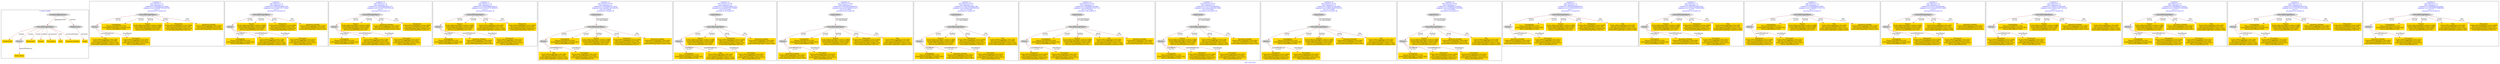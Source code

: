 digraph n0 {
fontcolor="blue"
remincross="true"
label="s22-s-moca.xml"
subgraph cluster_0 {
label="1-correct model"
n2[style="filled",color="white",fillcolor="lightgray",label="CulturalHeritageObject1"];
n3[shape="plaintext",style="filled",fillcolor="gold",label="creationDate"];
n4[style="filled",color="white",fillcolor="lightgray",label="Person1"];
n5[shape="plaintext",style="filled",fillcolor="gold",label="Dimensions"];
n6[shape="plaintext",style="filled",fillcolor="gold",label="Process"];
n7[shape="plaintext",style="filled",fillcolor="gold",label="Provenance"];
n8[shape="plaintext",style="filled",fillcolor="gold",label="title"];
n9[shape="plaintext",style="filled",fillcolor="gold",label="Assension_Number"];
n10[shape="plaintext",style="filled",fillcolor="gold",label="Artist_Name"];
n11[style="filled",color="white",fillcolor="lightgray",label="EuropeanaAggregation1"];
n12[style="filled",color="white",fillcolor="lightgray",label="WebResource1"];
n13[shape="plaintext",style="filled",fillcolor="gold",label="image"];
}
subgraph cluster_1 {
label="candidate 0\nlink coherence:1.0\nnode coherence:1.0\nconfidence:0.5382086433115049\nmapping score:0.6238473255482794\ncost:7.0\n-precision:0.57-recall:0.36"
n15[style="filled",color="white",fillcolor="lightgray",label="CulturalHeritageObject1"];
n16[style="filled",color="white",fillcolor="lightgray",label="Person1"];
n17[shape="plaintext",style="filled",fillcolor="gold",label="creationDate\n[Person,dateOfDeath,0.532]\n[CulturalHeritageObject,created,0.263]\n[Person,dateOfBirth,0.204]"];
n18[shape="plaintext",style="filled",fillcolor="gold",label="Process\n[CulturalHeritageObject,medium,0.989]\n[CulturalHeritageObject,extent,0.006]\n[CulturalHeritageObject,title,0.003]\n[Person,nameOfThePerson,0.001]"];
n19[shape="plaintext",style="filled",fillcolor="gold",label="Dimensions\n[CulturalHeritageObject,extent,0.804]\n[Person,nameOfThePerson,0.196]\n[CulturalHeritageObject,medium,0.0]\n[CulturalHeritageObject,title,0.0]"];
n20[shape="plaintext",style="filled",fillcolor="gold",label="title\n[CulturalHeritageObject,title,0.68]\n[Person,nameOfThePerson,0.192]\n[CulturalHeritageObject,extent,0.125]\n[CulturalHeritageObject,medium,0.003]"];
n21[shape="plaintext",style="filled",fillcolor="gold",label="Assension_Number\n[CulturalHeritageObject,title,0.981]\n[Person,nameOfThePerson,0.019]\n[CulturalHeritageObject,extent,0.001]"];
n22[shape="plaintext",style="filled",fillcolor="gold",label="Provenance\n[CulturalHeritageObject,title,0.941]\n[Person,nameOfThePerson,0.042]\n[CulturalHeritageObject,extent,0.017]\n[Person,dateOfDeath,0.0]"];
}
subgraph cluster_2 {
label="candidate 1\nlink coherence:1.0\nnode coherence:1.0\nconfidence:0.5283932186561479\nmapping score:0.620575517329827\ncost:7.0\n-precision:0.43-recall:0.27"
n24[style="filled",color="white",fillcolor="lightgray",label="CulturalHeritageObject1"];
n25[style="filled",color="white",fillcolor="lightgray",label="Person1"];
n26[shape="plaintext",style="filled",fillcolor="gold",label="creationDate\n[Person,dateOfDeath,0.532]\n[CulturalHeritageObject,created,0.263]\n[Person,dateOfBirth,0.204]"];
n27[shape="plaintext",style="filled",fillcolor="gold",label="Process\n[CulturalHeritageObject,medium,0.989]\n[CulturalHeritageObject,extent,0.006]\n[CulturalHeritageObject,title,0.003]\n[Person,nameOfThePerson,0.001]"];
n28[shape="plaintext",style="filled",fillcolor="gold",label="Dimensions\n[CulturalHeritageObject,extent,0.804]\n[Person,nameOfThePerson,0.196]\n[CulturalHeritageObject,medium,0.0]\n[CulturalHeritageObject,title,0.0]"];
n29[shape="plaintext",style="filled",fillcolor="gold",label="title\n[CulturalHeritageObject,title,0.68]\n[Person,nameOfThePerson,0.192]\n[CulturalHeritageObject,extent,0.125]\n[CulturalHeritageObject,medium,0.003]"];
n30[shape="plaintext",style="filled",fillcolor="gold",label="Assension_Number\n[CulturalHeritageObject,title,0.981]\n[Person,nameOfThePerson,0.019]\n[CulturalHeritageObject,extent,0.001]"];
n31[shape="plaintext",style="filled",fillcolor="gold",label="Provenance\n[CulturalHeritageObject,title,0.941]\n[Person,nameOfThePerson,0.042]\n[CulturalHeritageObject,extent,0.017]\n[Person,dateOfDeath,0.0]"];
}
subgraph cluster_3 {
label="candidate 10\nlink coherence:1.0\nnode coherence:1.0\nconfidence:0.23109284505021377\nmapping score:0.5214753927945156\ncost:7.0\n-precision:0.29-recall:0.18"
n33[style="filled",color="white",fillcolor="lightgray",label="CulturalHeritageObject1"];
n34[style="filled",color="white",fillcolor="lightgray",label="Person1"];
n35[shape="plaintext",style="filled",fillcolor="gold",label="creationDate\n[Person,dateOfDeath,0.532]\n[CulturalHeritageObject,created,0.263]\n[Person,dateOfBirth,0.204]"];
n36[shape="plaintext",style="filled",fillcolor="gold",label="Process\n[CulturalHeritageObject,medium,0.989]\n[CulturalHeritageObject,extent,0.006]\n[CulturalHeritageObject,title,0.003]\n[Person,nameOfThePerson,0.001]"];
n37[shape="plaintext",style="filled",fillcolor="gold",label="Assension_Number\n[CulturalHeritageObject,title,0.981]\n[Person,nameOfThePerson,0.019]\n[CulturalHeritageObject,extent,0.001]"];
n38[shape="plaintext",style="filled",fillcolor="gold",label="title\n[CulturalHeritageObject,title,0.68]\n[Person,nameOfThePerson,0.192]\n[CulturalHeritageObject,extent,0.125]\n[CulturalHeritageObject,medium,0.003]"];
n39[shape="plaintext",style="filled",fillcolor="gold",label="Dimensions\n[CulturalHeritageObject,extent,0.804]\n[Person,nameOfThePerson,0.196]\n[CulturalHeritageObject,medium,0.0]\n[CulturalHeritageObject,title,0.0]"];
n40[shape="plaintext",style="filled",fillcolor="gold",label="Provenance\n[CulturalHeritageObject,title,0.941]\n[Person,nameOfThePerson,0.042]\n[CulturalHeritageObject,extent,0.017]\n[Person,dateOfDeath,0.0]"];
}
subgraph cluster_4 {
label="candidate 11\nlink coherence:1.0\nnode coherence:1.0\nconfidence:0.22284396967646125\nmapping score:0.5187257676699315\ncost:7.0\n-precision:0.29-recall:0.18"
n42[style="filled",color="white",fillcolor="lightgray",label="CulturalHeritageObject1"];
n43[style="filled",color="white",fillcolor="lightgray",label="Person1"];
n44[shape="plaintext",style="filled",fillcolor="gold",label="creationDate\n[Person,dateOfDeath,0.532]\n[CulturalHeritageObject,created,0.263]\n[Person,dateOfBirth,0.204]"];
n45[shape="plaintext",style="filled",fillcolor="gold",label="Process\n[CulturalHeritageObject,medium,0.989]\n[CulturalHeritageObject,extent,0.006]\n[CulturalHeritageObject,title,0.003]\n[Person,nameOfThePerson,0.001]"];
n46[shape="plaintext",style="filled",fillcolor="gold",label="title\n[CulturalHeritageObject,title,0.68]\n[Person,nameOfThePerson,0.192]\n[CulturalHeritageObject,extent,0.125]\n[CulturalHeritageObject,medium,0.003]"];
n47[shape="plaintext",style="filled",fillcolor="gold",label="Assension_Number\n[CulturalHeritageObject,title,0.981]\n[Person,nameOfThePerson,0.019]\n[CulturalHeritageObject,extent,0.001]"];
n48[shape="plaintext",style="filled",fillcolor="gold",label="Dimensions\n[CulturalHeritageObject,extent,0.804]\n[Person,nameOfThePerson,0.196]\n[CulturalHeritageObject,medium,0.0]\n[CulturalHeritageObject,title,0.0]"];
n49[shape="plaintext",style="filled",fillcolor="gold",label="Provenance\n[CulturalHeritageObject,title,0.941]\n[Person,nameOfThePerson,0.042]\n[CulturalHeritageObject,extent,0.017]\n[Person,dateOfDeath,0.0]"];
}
subgraph cluster_5 {
label="candidate 12\nlink coherence:0.875\nnode coherence:1.0\nconfidence:0.5382086433115049\nmapping score:0.6238473255482794\ncost:107.010002\n-precision:0.5-recall:0.36"
n51[style="filled",color="white",fillcolor="lightgray",label="CulturalHeritageObject1"];
n52[style="filled",color="white",fillcolor="lightgray",label="Person1"];
n53[style="filled",color="white",fillcolor="lightgray",label="Organization1"];
n54[shape="plaintext",style="filled",fillcolor="gold",label="creationDate\n[Person,dateOfDeath,0.532]\n[CulturalHeritageObject,created,0.263]\n[Person,dateOfBirth,0.204]"];
n55[shape="plaintext",style="filled",fillcolor="gold",label="Process\n[CulturalHeritageObject,medium,0.989]\n[CulturalHeritageObject,extent,0.006]\n[CulturalHeritageObject,title,0.003]\n[Person,nameOfThePerson,0.001]"];
n56[shape="plaintext",style="filled",fillcolor="gold",label="Dimensions\n[CulturalHeritageObject,extent,0.804]\n[Person,nameOfThePerson,0.196]\n[CulturalHeritageObject,medium,0.0]\n[CulturalHeritageObject,title,0.0]"];
n57[shape="plaintext",style="filled",fillcolor="gold",label="title\n[CulturalHeritageObject,title,0.68]\n[Person,nameOfThePerson,0.192]\n[CulturalHeritageObject,extent,0.125]\n[CulturalHeritageObject,medium,0.003]"];
n58[shape="plaintext",style="filled",fillcolor="gold",label="Assension_Number\n[CulturalHeritageObject,title,0.981]\n[Person,nameOfThePerson,0.019]\n[CulturalHeritageObject,extent,0.001]"];
n59[shape="plaintext",style="filled",fillcolor="gold",label="Provenance\n[CulturalHeritageObject,title,0.941]\n[Person,nameOfThePerson,0.042]\n[CulturalHeritageObject,extent,0.017]\n[Person,dateOfDeath,0.0]"];
}
subgraph cluster_6 {
label="candidate 13\nlink coherence:0.875\nnode coherence:1.0\nconfidence:0.5283932186561479\nmapping score:0.620575517329827\ncost:107.010002\n-precision:0.38-recall:0.27"
n61[style="filled",color="white",fillcolor="lightgray",label="CulturalHeritageObject1"];
n62[style="filled",color="white",fillcolor="lightgray",label="Person1"];
n63[style="filled",color="white",fillcolor="lightgray",label="Organization1"];
n64[shape="plaintext",style="filled",fillcolor="gold",label="creationDate\n[Person,dateOfDeath,0.532]\n[CulturalHeritageObject,created,0.263]\n[Person,dateOfBirth,0.204]"];
n65[shape="plaintext",style="filled",fillcolor="gold",label="Process\n[CulturalHeritageObject,medium,0.989]\n[CulturalHeritageObject,extent,0.006]\n[CulturalHeritageObject,title,0.003]\n[Person,nameOfThePerson,0.001]"];
n66[shape="plaintext",style="filled",fillcolor="gold",label="Dimensions\n[CulturalHeritageObject,extent,0.804]\n[Person,nameOfThePerson,0.196]\n[CulturalHeritageObject,medium,0.0]\n[CulturalHeritageObject,title,0.0]"];
n67[shape="plaintext",style="filled",fillcolor="gold",label="title\n[CulturalHeritageObject,title,0.68]\n[Person,nameOfThePerson,0.192]\n[CulturalHeritageObject,extent,0.125]\n[CulturalHeritageObject,medium,0.003]"];
n68[shape="plaintext",style="filled",fillcolor="gold",label="Assension_Number\n[CulturalHeritageObject,title,0.981]\n[Person,nameOfThePerson,0.019]\n[CulturalHeritageObject,extent,0.001]"];
n69[shape="plaintext",style="filled",fillcolor="gold",label="Provenance\n[CulturalHeritageObject,title,0.941]\n[Person,nameOfThePerson,0.042]\n[CulturalHeritageObject,extent,0.017]\n[Person,dateOfDeath,0.0]"];
}
subgraph cluster_7 {
label="candidate 14\nlink coherence:0.875\nnode coherence:1.0\nconfidence:0.45919443560408574\nmapping score:0.597509256312473\ncost:107.010002\n-precision:0.62-recall:0.45"
n71[style="filled",color="white",fillcolor="lightgray",label="CulturalHeritageObject1"];
n72[style="filled",color="white",fillcolor="lightgray",label="Person1"];
n73[style="filled",color="white",fillcolor="lightgray",label="Organization1"];
n74[shape="plaintext",style="filled",fillcolor="gold",label="creationDate\n[Person,dateOfDeath,0.532]\n[CulturalHeritageObject,created,0.263]\n[Person,dateOfBirth,0.204]"];
n75[shape="plaintext",style="filled",fillcolor="gold",label="Process\n[CulturalHeritageObject,medium,0.989]\n[CulturalHeritageObject,extent,0.006]\n[CulturalHeritageObject,title,0.003]\n[Person,nameOfThePerson,0.001]"];
n76[shape="plaintext",style="filled",fillcolor="gold",label="Dimensions\n[CulturalHeritageObject,extent,0.804]\n[Person,nameOfThePerson,0.196]\n[CulturalHeritageObject,medium,0.0]\n[CulturalHeritageObject,title,0.0]"];
n77[shape="plaintext",style="filled",fillcolor="gold",label="Assension_Number\n[CulturalHeritageObject,title,0.981]\n[Person,nameOfThePerson,0.019]\n[CulturalHeritageObject,extent,0.001]"];
n78[shape="plaintext",style="filled",fillcolor="gold",label="title\n[CulturalHeritageObject,title,0.68]\n[Person,nameOfThePerson,0.192]\n[CulturalHeritageObject,extent,0.125]\n[CulturalHeritageObject,medium,0.003]"];
n79[shape="plaintext",style="filled",fillcolor="gold",label="Provenance\n[CulturalHeritageObject,title,0.941]\n[Person,nameOfThePerson,0.042]\n[CulturalHeritageObject,extent,0.017]\n[Person,dateOfDeath,0.0]"];
}
subgraph cluster_8 {
label="candidate 15\nlink coherence:0.875\nnode coherence:1.0\nconfidence:0.4493790109487286\nmapping score:0.5942374480940206\ncost:107.010002\n-precision:0.5-recall:0.36"
n81[style="filled",color="white",fillcolor="lightgray",label="CulturalHeritageObject1"];
n82[style="filled",color="white",fillcolor="lightgray",label="Person1"];
n83[style="filled",color="white",fillcolor="lightgray",label="Organization1"];
n84[shape="plaintext",style="filled",fillcolor="gold",label="creationDate\n[Person,dateOfDeath,0.532]\n[CulturalHeritageObject,created,0.263]\n[Person,dateOfBirth,0.204]"];
n85[shape="plaintext",style="filled",fillcolor="gold",label="Process\n[CulturalHeritageObject,medium,0.989]\n[CulturalHeritageObject,extent,0.006]\n[CulturalHeritageObject,title,0.003]\n[Person,nameOfThePerson,0.001]"];
n86[shape="plaintext",style="filled",fillcolor="gold",label="Dimensions\n[CulturalHeritageObject,extent,0.804]\n[Person,nameOfThePerson,0.196]\n[CulturalHeritageObject,medium,0.0]\n[CulturalHeritageObject,title,0.0]"];
n87[shape="plaintext",style="filled",fillcolor="gold",label="Assension_Number\n[CulturalHeritageObject,title,0.981]\n[Person,nameOfThePerson,0.019]\n[CulturalHeritageObject,extent,0.001]"];
n88[shape="plaintext",style="filled",fillcolor="gold",label="title\n[CulturalHeritageObject,title,0.68]\n[Person,nameOfThePerson,0.192]\n[CulturalHeritageObject,extent,0.125]\n[CulturalHeritageObject,medium,0.003]"];
n89[shape="plaintext",style="filled",fillcolor="gold",label="Provenance\n[CulturalHeritageObject,title,0.941]\n[Person,nameOfThePerson,0.042]\n[CulturalHeritageObject,extent,0.017]\n[Person,dateOfDeath,0.0]"];
}
subgraph cluster_9 {
label="candidate 16\nlink coherence:0.875\nnode coherence:1.0\nconfidence:0.4255868501618661\nmapping score:0.5863067278317331\ncost:107.010002\n-precision:0.38-recall:0.27"
n91[style="filled",color="white",fillcolor="lightgray",label="CulturalHeritageObject1"];
n92[style="filled",color="white",fillcolor="lightgray",label="Person1"];
n93[style="filled",color="white",fillcolor="lightgray",label="Organization1"];
n94[shape="plaintext",style="filled",fillcolor="gold",label="creationDate\n[Person,dateOfDeath,0.532]\n[CulturalHeritageObject,created,0.263]\n[Person,dateOfBirth,0.204]"];
n95[shape="plaintext",style="filled",fillcolor="gold",label="Process\n[CulturalHeritageObject,medium,0.989]\n[CulturalHeritageObject,extent,0.006]\n[CulturalHeritageObject,title,0.003]\n[Person,nameOfThePerson,0.001]"];
n96[shape="plaintext",style="filled",fillcolor="gold",label="title\n[CulturalHeritageObject,title,0.68]\n[Person,nameOfThePerson,0.192]\n[CulturalHeritageObject,extent,0.125]\n[CulturalHeritageObject,medium,0.003]"];
n97[shape="plaintext",style="filled",fillcolor="gold",label="Dimensions\n[CulturalHeritageObject,extent,0.804]\n[Person,nameOfThePerson,0.196]\n[CulturalHeritageObject,medium,0.0]\n[CulturalHeritageObject,title,0.0]"];
n98[shape="plaintext",style="filled",fillcolor="gold",label="Assension_Number\n[CulturalHeritageObject,title,0.981]\n[Person,nameOfThePerson,0.019]\n[CulturalHeritageObject,extent,0.001]"];
n99[shape="plaintext",style="filled",fillcolor="gold",label="Provenance\n[CulturalHeritageObject,title,0.941]\n[Person,nameOfThePerson,0.042]\n[CulturalHeritageObject,extent,0.017]\n[Person,dateOfDeath,0.0]"];
}
subgraph cluster_10 {
label="candidate 17\nlink coherence:0.875\nnode coherence:1.0\nconfidence:0.4157714255065092\nmapping score:0.5830349196132808\ncost:107.010002\n-precision:0.25-recall:0.18"
n101[style="filled",color="white",fillcolor="lightgray",label="CulturalHeritageObject1"];
n102[style="filled",color="white",fillcolor="lightgray",label="Person1"];
n103[style="filled",color="white",fillcolor="lightgray",label="Organization1"];
n104[shape="plaintext",style="filled",fillcolor="gold",label="creationDate\n[Person,dateOfDeath,0.532]\n[CulturalHeritageObject,created,0.263]\n[Person,dateOfBirth,0.204]"];
n105[shape="plaintext",style="filled",fillcolor="gold",label="Process\n[CulturalHeritageObject,medium,0.989]\n[CulturalHeritageObject,extent,0.006]\n[CulturalHeritageObject,title,0.003]\n[Person,nameOfThePerson,0.001]"];
n106[shape="plaintext",style="filled",fillcolor="gold",label="title\n[CulturalHeritageObject,title,0.68]\n[Person,nameOfThePerson,0.192]\n[CulturalHeritageObject,extent,0.125]\n[CulturalHeritageObject,medium,0.003]"];
n107[shape="plaintext",style="filled",fillcolor="gold",label="Dimensions\n[CulturalHeritageObject,extent,0.804]\n[Person,nameOfThePerson,0.196]\n[CulturalHeritageObject,medium,0.0]\n[CulturalHeritageObject,title,0.0]"];
n108[shape="plaintext",style="filled",fillcolor="gold",label="Assension_Number\n[CulturalHeritageObject,title,0.981]\n[Person,nameOfThePerson,0.019]\n[CulturalHeritageObject,extent,0.001]"];
n109[shape="plaintext",style="filled",fillcolor="gold",label="Provenance\n[CulturalHeritageObject,title,0.941]\n[Person,nameOfThePerson,0.042]\n[CulturalHeritageObject,extent,0.017]\n[Person,dateOfDeath,0.0]"];
}
subgraph cluster_11 {
label="candidate 18\nlink coherence:0.875\nnode coherence:1.0\nconfidence:0.3548215178281995\nmapping score:0.5627182837205109\ncost:107.010002\n-precision:0.5-recall:0.36"
n111[style="filled",color="white",fillcolor="lightgray",label="CulturalHeritageObject1"];
n112[style="filled",color="white",fillcolor="lightgray",label="Person1"];
n113[style="filled",color="white",fillcolor="lightgray",label="Organization1"];
n114[shape="plaintext",style="filled",fillcolor="gold",label="creationDate\n[Person,dateOfDeath,0.532]\n[CulturalHeritageObject,created,0.263]\n[Person,dateOfBirth,0.204]"];
n115[shape="plaintext",style="filled",fillcolor="gold",label="Process\n[CulturalHeritageObject,medium,0.989]\n[CulturalHeritageObject,extent,0.006]\n[CulturalHeritageObject,title,0.003]\n[Person,nameOfThePerson,0.001]"];
n116[shape="plaintext",style="filled",fillcolor="gold",label="Assension_Number\n[CulturalHeritageObject,title,0.981]\n[Person,nameOfThePerson,0.019]\n[CulturalHeritageObject,extent,0.001]"];
n117[shape="plaintext",style="filled",fillcolor="gold",label="Dimensions\n[CulturalHeritageObject,extent,0.804]\n[Person,nameOfThePerson,0.196]\n[CulturalHeritageObject,medium,0.0]\n[CulturalHeritageObject,title,0.0]"];
n118[shape="plaintext",style="filled",fillcolor="gold",label="title\n[CulturalHeritageObject,title,0.68]\n[Person,nameOfThePerson,0.192]\n[CulturalHeritageObject,extent,0.125]\n[CulturalHeritageObject,medium,0.003]"];
n119[shape="plaintext",style="filled",fillcolor="gold",label="Provenance\n[CulturalHeritageObject,title,0.941]\n[Person,nameOfThePerson,0.042]\n[CulturalHeritageObject,extent,0.017]\n[Person,dateOfDeath,0.0]"];
}
subgraph cluster_12 {
label="candidate 19\nlink coherence:0.875\nnode coherence:1.0\nconfidence:0.3450060931728424\nmapping score:0.5594464755020586\ncost:107.010002\n-precision:0.38-recall:0.27"
n121[style="filled",color="white",fillcolor="lightgray",label="CulturalHeritageObject1"];
n122[style="filled",color="white",fillcolor="lightgray",label="Person1"];
n123[style="filled",color="white",fillcolor="lightgray",label="Organization1"];
n124[shape="plaintext",style="filled",fillcolor="gold",label="creationDate\n[Person,dateOfDeath,0.532]\n[CulturalHeritageObject,created,0.263]\n[Person,dateOfBirth,0.204]"];
n125[shape="plaintext",style="filled",fillcolor="gold",label="Process\n[CulturalHeritageObject,medium,0.989]\n[CulturalHeritageObject,extent,0.006]\n[CulturalHeritageObject,title,0.003]\n[Person,nameOfThePerson,0.001]"];
n126[shape="plaintext",style="filled",fillcolor="gold",label="Assension_Number\n[CulturalHeritageObject,title,0.981]\n[Person,nameOfThePerson,0.019]\n[CulturalHeritageObject,extent,0.001]"];
n127[shape="plaintext",style="filled",fillcolor="gold",label="Dimensions\n[CulturalHeritageObject,extent,0.804]\n[Person,nameOfThePerson,0.196]\n[CulturalHeritageObject,medium,0.0]\n[CulturalHeritageObject,title,0.0]"];
n128[shape="plaintext",style="filled",fillcolor="gold",label="title\n[CulturalHeritageObject,title,0.68]\n[Person,nameOfThePerson,0.192]\n[CulturalHeritageObject,extent,0.125]\n[CulturalHeritageObject,medium,0.003]"];
n129[shape="plaintext",style="filled",fillcolor="gold",label="Provenance\n[CulturalHeritageObject,title,0.941]\n[Person,nameOfThePerson,0.042]\n[CulturalHeritageObject,extent,0.017]\n[Person,dateOfDeath,0.0]"];
}
subgraph cluster_13 {
label="candidate 2\nlink coherence:1.0\nnode coherence:1.0\nconfidence:0.45919443560408574\nmapping score:0.597509256312473\ncost:7.0\n-precision:0.71-recall:0.45"
n131[style="filled",color="white",fillcolor="lightgray",label="CulturalHeritageObject1"];
n132[style="filled",color="white",fillcolor="lightgray",label="Person1"];
n133[shape="plaintext",style="filled",fillcolor="gold",label="creationDate\n[Person,dateOfDeath,0.532]\n[CulturalHeritageObject,created,0.263]\n[Person,dateOfBirth,0.204]"];
n134[shape="plaintext",style="filled",fillcolor="gold",label="Process\n[CulturalHeritageObject,medium,0.989]\n[CulturalHeritageObject,extent,0.006]\n[CulturalHeritageObject,title,0.003]\n[Person,nameOfThePerson,0.001]"];
n135[shape="plaintext",style="filled",fillcolor="gold",label="Dimensions\n[CulturalHeritageObject,extent,0.804]\n[Person,nameOfThePerson,0.196]\n[CulturalHeritageObject,medium,0.0]\n[CulturalHeritageObject,title,0.0]"];
n136[shape="plaintext",style="filled",fillcolor="gold",label="Assension_Number\n[CulturalHeritageObject,title,0.981]\n[Person,nameOfThePerson,0.019]\n[CulturalHeritageObject,extent,0.001]"];
n137[shape="plaintext",style="filled",fillcolor="gold",label="title\n[CulturalHeritageObject,title,0.68]\n[Person,nameOfThePerson,0.192]\n[CulturalHeritageObject,extent,0.125]\n[CulturalHeritageObject,medium,0.003]"];
n138[shape="plaintext",style="filled",fillcolor="gold",label="Provenance\n[CulturalHeritageObject,title,0.941]\n[Person,nameOfThePerson,0.042]\n[CulturalHeritageObject,extent,0.017]\n[Person,dateOfDeath,0.0]"];
}
subgraph cluster_14 {
label="candidate 3\nlink coherence:1.0\nnode coherence:1.0\nconfidence:0.4493790109487286\nmapping score:0.5942374480940206\ncost:7.0\n-precision:0.57-recall:0.36"
n140[style="filled",color="white",fillcolor="lightgray",label="CulturalHeritageObject1"];
n141[style="filled",color="white",fillcolor="lightgray",label="Person1"];
n142[shape="plaintext",style="filled",fillcolor="gold",label="creationDate\n[Person,dateOfDeath,0.532]\n[CulturalHeritageObject,created,0.263]\n[Person,dateOfBirth,0.204]"];
n143[shape="plaintext",style="filled",fillcolor="gold",label="Process\n[CulturalHeritageObject,medium,0.989]\n[CulturalHeritageObject,extent,0.006]\n[CulturalHeritageObject,title,0.003]\n[Person,nameOfThePerson,0.001]"];
n144[shape="plaintext",style="filled",fillcolor="gold",label="Dimensions\n[CulturalHeritageObject,extent,0.804]\n[Person,nameOfThePerson,0.196]\n[CulturalHeritageObject,medium,0.0]\n[CulturalHeritageObject,title,0.0]"];
n145[shape="plaintext",style="filled",fillcolor="gold",label="Assension_Number\n[CulturalHeritageObject,title,0.981]\n[Person,nameOfThePerson,0.019]\n[CulturalHeritageObject,extent,0.001]"];
n146[shape="plaintext",style="filled",fillcolor="gold",label="title\n[CulturalHeritageObject,title,0.68]\n[Person,nameOfThePerson,0.192]\n[CulturalHeritageObject,extent,0.125]\n[CulturalHeritageObject,medium,0.003]"];
n147[shape="plaintext",style="filled",fillcolor="gold",label="Provenance\n[CulturalHeritageObject,title,0.941]\n[Person,nameOfThePerson,0.042]\n[CulturalHeritageObject,extent,0.017]\n[Person,dateOfDeath,0.0]"];
}
subgraph cluster_15 {
label="candidate 4\nlink coherence:1.0\nnode coherence:1.0\nconfidence:0.4255868501618661\nmapping score:0.5863067278317331\ncost:7.0\n-precision:0.43-recall:0.27"
n149[style="filled",color="white",fillcolor="lightgray",label="CulturalHeritageObject1"];
n150[style="filled",color="white",fillcolor="lightgray",label="Person1"];
n151[shape="plaintext",style="filled",fillcolor="gold",label="creationDate\n[Person,dateOfDeath,0.532]\n[CulturalHeritageObject,created,0.263]\n[Person,dateOfBirth,0.204]"];
n152[shape="plaintext",style="filled",fillcolor="gold",label="Process\n[CulturalHeritageObject,medium,0.989]\n[CulturalHeritageObject,extent,0.006]\n[CulturalHeritageObject,title,0.003]\n[Person,nameOfThePerson,0.001]"];
n153[shape="plaintext",style="filled",fillcolor="gold",label="title\n[CulturalHeritageObject,title,0.68]\n[Person,nameOfThePerson,0.192]\n[CulturalHeritageObject,extent,0.125]\n[CulturalHeritageObject,medium,0.003]"];
n154[shape="plaintext",style="filled",fillcolor="gold",label="Dimensions\n[CulturalHeritageObject,extent,0.804]\n[Person,nameOfThePerson,0.196]\n[CulturalHeritageObject,medium,0.0]\n[CulturalHeritageObject,title,0.0]"];
n155[shape="plaintext",style="filled",fillcolor="gold",label="Assension_Number\n[CulturalHeritageObject,title,0.981]\n[Person,nameOfThePerson,0.019]\n[CulturalHeritageObject,extent,0.001]"];
n156[shape="plaintext",style="filled",fillcolor="gold",label="Provenance\n[CulturalHeritageObject,title,0.941]\n[Person,nameOfThePerson,0.042]\n[CulturalHeritageObject,extent,0.017]\n[Person,dateOfDeath,0.0]"];
}
subgraph cluster_16 {
label="candidate 5\nlink coherence:1.0\nnode coherence:1.0\nconfidence:0.4157714255065092\nmapping score:0.5830349196132808\ncost:7.0\n-precision:0.29-recall:0.18"
n158[style="filled",color="white",fillcolor="lightgray",label="CulturalHeritageObject1"];
n159[style="filled",color="white",fillcolor="lightgray",label="Person1"];
n160[shape="plaintext",style="filled",fillcolor="gold",label="creationDate\n[Person,dateOfDeath,0.532]\n[CulturalHeritageObject,created,0.263]\n[Person,dateOfBirth,0.204]"];
n161[shape="plaintext",style="filled",fillcolor="gold",label="Process\n[CulturalHeritageObject,medium,0.989]\n[CulturalHeritageObject,extent,0.006]\n[CulturalHeritageObject,title,0.003]\n[Person,nameOfThePerson,0.001]"];
n162[shape="plaintext",style="filled",fillcolor="gold",label="title\n[CulturalHeritageObject,title,0.68]\n[Person,nameOfThePerson,0.192]\n[CulturalHeritageObject,extent,0.125]\n[CulturalHeritageObject,medium,0.003]"];
n163[shape="plaintext",style="filled",fillcolor="gold",label="Dimensions\n[CulturalHeritageObject,extent,0.804]\n[Person,nameOfThePerson,0.196]\n[CulturalHeritageObject,medium,0.0]\n[CulturalHeritageObject,title,0.0]"];
n164[shape="plaintext",style="filled",fillcolor="gold",label="Assension_Number\n[CulturalHeritageObject,title,0.981]\n[Person,nameOfThePerson,0.019]\n[CulturalHeritageObject,extent,0.001]"];
n165[shape="plaintext",style="filled",fillcolor="gold",label="Provenance\n[CulturalHeritageObject,title,0.941]\n[Person,nameOfThePerson,0.042]\n[CulturalHeritageObject,extent,0.017]\n[Person,dateOfDeath,0.0]"];
}
subgraph cluster_17 {
label="candidate 6\nlink coherence:1.0\nnode coherence:1.0\nconfidence:0.3548215178281995\nmapping score:0.5627182837205109\ncost:7.0\n-precision:0.57-recall:0.36"
n167[style="filled",color="white",fillcolor="lightgray",label="CulturalHeritageObject1"];
n168[style="filled",color="white",fillcolor="lightgray",label="Person1"];
n169[shape="plaintext",style="filled",fillcolor="gold",label="creationDate\n[Person,dateOfDeath,0.532]\n[CulturalHeritageObject,created,0.263]\n[Person,dateOfBirth,0.204]"];
n170[shape="plaintext",style="filled",fillcolor="gold",label="Process\n[CulturalHeritageObject,medium,0.989]\n[CulturalHeritageObject,extent,0.006]\n[CulturalHeritageObject,title,0.003]\n[Person,nameOfThePerson,0.001]"];
n171[shape="plaintext",style="filled",fillcolor="gold",label="Assension_Number\n[CulturalHeritageObject,title,0.981]\n[Person,nameOfThePerson,0.019]\n[CulturalHeritageObject,extent,0.001]"];
n172[shape="plaintext",style="filled",fillcolor="gold",label="Dimensions\n[CulturalHeritageObject,extent,0.804]\n[Person,nameOfThePerson,0.196]\n[CulturalHeritageObject,medium,0.0]\n[CulturalHeritageObject,title,0.0]"];
n173[shape="plaintext",style="filled",fillcolor="gold",label="title\n[CulturalHeritageObject,title,0.68]\n[Person,nameOfThePerson,0.192]\n[CulturalHeritageObject,extent,0.125]\n[CulturalHeritageObject,medium,0.003]"];
n174[shape="plaintext",style="filled",fillcolor="gold",label="Provenance\n[CulturalHeritageObject,title,0.941]\n[Person,nameOfThePerson,0.042]\n[CulturalHeritageObject,extent,0.017]\n[Person,dateOfDeath,0.0]"];
}
subgraph cluster_18 {
label="candidate 7\nlink coherence:1.0\nnode coherence:1.0\nconfidence:0.3450060931728424\nmapping score:0.5594464755020586\ncost:7.0\n-precision:0.43-recall:0.27"
n176[style="filled",color="white",fillcolor="lightgray",label="CulturalHeritageObject1"];
n177[style="filled",color="white",fillcolor="lightgray",label="Person1"];
n178[shape="plaintext",style="filled",fillcolor="gold",label="creationDate\n[Person,dateOfDeath,0.532]\n[CulturalHeritageObject,created,0.263]\n[Person,dateOfBirth,0.204]"];
n179[shape="plaintext",style="filled",fillcolor="gold",label="Process\n[CulturalHeritageObject,medium,0.989]\n[CulturalHeritageObject,extent,0.006]\n[CulturalHeritageObject,title,0.003]\n[Person,nameOfThePerson,0.001]"];
n180[shape="plaintext",style="filled",fillcolor="gold",label="Assension_Number\n[CulturalHeritageObject,title,0.981]\n[Person,nameOfThePerson,0.019]\n[CulturalHeritageObject,extent,0.001]"];
n181[shape="plaintext",style="filled",fillcolor="gold",label="Dimensions\n[CulturalHeritageObject,extent,0.804]\n[Person,nameOfThePerson,0.196]\n[CulturalHeritageObject,medium,0.0]\n[CulturalHeritageObject,title,0.0]"];
n182[shape="plaintext",style="filled",fillcolor="gold",label="title\n[CulturalHeritageObject,title,0.68]\n[Person,nameOfThePerson,0.192]\n[CulturalHeritageObject,extent,0.125]\n[CulturalHeritageObject,medium,0.003]"];
n183[shape="plaintext",style="filled",fillcolor="gold",label="Provenance\n[CulturalHeritageObject,title,0.941]\n[Person,nameOfThePerson,0.042]\n[CulturalHeritageObject,extent,0.017]\n[Person,dateOfDeath,0.0]"];
}
subgraph cluster_19 {
label="candidate 8\nlink coherence:1.0\nnode coherence:1.0\nconfidence:0.2409082697055708\nmapping score:0.524747201012968\ncost:7.0\n-precision:0.43-recall:0.27"
n185[style="filled",color="white",fillcolor="lightgray",label="CulturalHeritageObject1"];
n186[style="filled",color="white",fillcolor="lightgray",label="Person1"];
n187[shape="plaintext",style="filled",fillcolor="gold",label="creationDate\n[Person,dateOfDeath,0.532]\n[CulturalHeritageObject,created,0.263]\n[Person,dateOfBirth,0.204]"];
n188[shape="plaintext",style="filled",fillcolor="gold",label="Process\n[CulturalHeritageObject,medium,0.989]\n[CulturalHeritageObject,extent,0.006]\n[CulturalHeritageObject,title,0.003]\n[Person,nameOfThePerson,0.001]"];
n189[shape="plaintext",style="filled",fillcolor="gold",label="Assension_Number\n[CulturalHeritageObject,title,0.981]\n[Person,nameOfThePerson,0.019]\n[CulturalHeritageObject,extent,0.001]"];
n190[shape="plaintext",style="filled",fillcolor="gold",label="title\n[CulturalHeritageObject,title,0.68]\n[Person,nameOfThePerson,0.192]\n[CulturalHeritageObject,extent,0.125]\n[CulturalHeritageObject,medium,0.003]"];
n191[shape="plaintext",style="filled",fillcolor="gold",label="Dimensions\n[CulturalHeritageObject,extent,0.804]\n[Person,nameOfThePerson,0.196]\n[CulturalHeritageObject,medium,0.0]\n[CulturalHeritageObject,title,0.0]"];
n192[shape="plaintext",style="filled",fillcolor="gold",label="Provenance\n[CulturalHeritageObject,title,0.941]\n[Person,nameOfThePerson,0.042]\n[CulturalHeritageObject,extent,0.017]\n[Person,dateOfDeath,0.0]"];
}
subgraph cluster_20 {
label="candidate 9\nlink coherence:1.0\nnode coherence:1.0\nconfidence:0.23265939433181826\nmapping score:0.5219975758883838\ncost:7.0\n-precision:0.43-recall:0.27"
n194[style="filled",color="white",fillcolor="lightgray",label="CulturalHeritageObject1"];
n195[style="filled",color="white",fillcolor="lightgray",label="Person1"];
n196[shape="plaintext",style="filled",fillcolor="gold",label="creationDate\n[Person,dateOfDeath,0.532]\n[CulturalHeritageObject,created,0.263]\n[Person,dateOfBirth,0.204]"];
n197[shape="plaintext",style="filled",fillcolor="gold",label="Process\n[CulturalHeritageObject,medium,0.989]\n[CulturalHeritageObject,extent,0.006]\n[CulturalHeritageObject,title,0.003]\n[Person,nameOfThePerson,0.001]"];
n198[shape="plaintext",style="filled",fillcolor="gold",label="title\n[CulturalHeritageObject,title,0.68]\n[Person,nameOfThePerson,0.192]\n[CulturalHeritageObject,extent,0.125]\n[CulturalHeritageObject,medium,0.003]"];
n199[shape="plaintext",style="filled",fillcolor="gold",label="Assension_Number\n[CulturalHeritageObject,title,0.981]\n[Person,nameOfThePerson,0.019]\n[CulturalHeritageObject,extent,0.001]"];
n200[shape="plaintext",style="filled",fillcolor="gold",label="Dimensions\n[CulturalHeritageObject,extent,0.804]\n[Person,nameOfThePerson,0.196]\n[CulturalHeritageObject,medium,0.0]\n[CulturalHeritageObject,title,0.0]"];
n201[shape="plaintext",style="filled",fillcolor="gold",label="Provenance\n[CulturalHeritageObject,title,0.941]\n[Person,nameOfThePerson,0.042]\n[CulturalHeritageObject,extent,0.017]\n[Person,dateOfDeath,0.0]"];
}
n2 -> n3[color="brown",fontcolor="black",label="created"]
n2 -> n4[color="brown",fontcolor="black",label="creator"]
n2 -> n5[color="brown",fontcolor="black",label="extent"]
n2 -> n6[color="brown",fontcolor="black",label="medium"]
n2 -> n7[color="brown",fontcolor="black",label="provenance"]
n2 -> n8[color="brown",fontcolor="black",label="title"]
n2 -> n9[color="brown",fontcolor="black",label="accessionNumber"]
n4 -> n10[color="brown",fontcolor="black",label="nameOfThePerson"]
n11 -> n2[color="brown",fontcolor="black",label="aggregatedCHO"]
n11 -> n12[color="brown",fontcolor="black",label="hasView"]
n12 -> n13[color="brown",fontcolor="black",label="classLink"]
n15 -> n16[color="brown",fontcolor="black",label="creator\nw=1.0"]
n15 -> n17[color="brown",fontcolor="black",label="created\nw=1.0"]
n15 -> n18[color="brown",fontcolor="black",label="medium\nw=1.0"]
n15 -> n19[color="brown",fontcolor="black",label="extent\nw=1.0"]
n16 -> n20[color="brown",fontcolor="black",label="nameOfThePerson\nw=1.0"]
n15 -> n21[color="brown",fontcolor="black",label="title\nw=1.0"]
n16 -> n22[color="brown",fontcolor="black",label="dateOfDeath\nw=1.0"]
n24 -> n25[color="brown",fontcolor="black",label="creator\nw=1.0"]
n25 -> n26[color="brown",fontcolor="black",label="dateOfBirth\nw=1.0"]
n24 -> n27[color="brown",fontcolor="black",label="medium\nw=1.0"]
n24 -> n28[color="brown",fontcolor="black",label="extent\nw=1.0"]
n25 -> n29[color="brown",fontcolor="black",label="nameOfThePerson\nw=1.0"]
n24 -> n30[color="brown",fontcolor="black",label="title\nw=1.0"]
n25 -> n31[color="brown",fontcolor="black",label="dateOfDeath\nw=1.0"]
n33 -> n34[color="brown",fontcolor="black",label="creator\nw=1.0"]
n34 -> n35[color="brown",fontcolor="black",label="dateOfBirth\nw=1.0"]
n33 -> n36[color="brown",fontcolor="black",label="medium\nw=1.0"]
n33 -> n37[color="brown",fontcolor="black",label="extent\nw=1.0"]
n34 -> n38[color="brown",fontcolor="black",label="nameOfThePerson\nw=1.0"]
n33 -> n39[color="brown",fontcolor="black",label="title\nw=1.0"]
n34 -> n40[color="brown",fontcolor="black",label="dateOfDeath\nw=1.0"]
n42 -> n43[color="brown",fontcolor="black",label="creator\nw=1.0"]
n43 -> n44[color="brown",fontcolor="black",label="dateOfBirth\nw=1.0"]
n42 -> n45[color="brown",fontcolor="black",label="medium\nw=1.0"]
n42 -> n46[color="brown",fontcolor="black",label="extent\nw=1.0"]
n43 -> n47[color="brown",fontcolor="black",label="nameOfThePerson\nw=1.0"]
n42 -> n48[color="brown",fontcolor="black",label="title\nw=1.0"]
n43 -> n49[color="brown",fontcolor="black",label="dateOfDeath\nw=1.0"]
n51 -> n52[color="brown",fontcolor="black",label="creator\nw=1.0"]
n53 -> n51[color="brown",fontcolor="black",label="semanticRelation\nw=100.010002"]
n51 -> n54[color="brown",fontcolor="black",label="created\nw=1.0"]
n51 -> n55[color="brown",fontcolor="black",label="medium\nw=1.0"]
n51 -> n56[color="brown",fontcolor="black",label="extent\nw=1.0"]
n52 -> n57[color="brown",fontcolor="black",label="nameOfThePerson\nw=1.0"]
n51 -> n58[color="brown",fontcolor="black",label="title\nw=1.0"]
n52 -> n59[color="brown",fontcolor="black",label="dateOfDeath\nw=1.0"]
n61 -> n62[color="brown",fontcolor="black",label="creator\nw=1.0"]
n63 -> n61[color="brown",fontcolor="black",label="semanticRelation\nw=100.010002"]
n62 -> n64[color="brown",fontcolor="black",label="dateOfBirth\nw=1.0"]
n61 -> n65[color="brown",fontcolor="black",label="medium\nw=1.0"]
n61 -> n66[color="brown",fontcolor="black",label="extent\nw=1.0"]
n62 -> n67[color="brown",fontcolor="black",label="nameOfThePerson\nw=1.0"]
n61 -> n68[color="brown",fontcolor="black",label="title\nw=1.0"]
n62 -> n69[color="brown",fontcolor="black",label="dateOfDeath\nw=1.0"]
n71 -> n72[color="brown",fontcolor="black",label="creator\nw=1.0"]
n73 -> n71[color="brown",fontcolor="black",label="semanticRelation\nw=100.010002"]
n71 -> n74[color="brown",fontcolor="black",label="created\nw=1.0"]
n71 -> n75[color="brown",fontcolor="black",label="medium\nw=1.0"]
n71 -> n76[color="brown",fontcolor="black",label="extent\nw=1.0"]
n72 -> n77[color="brown",fontcolor="black",label="nameOfThePerson\nw=1.0"]
n71 -> n78[color="brown",fontcolor="black",label="title\nw=1.0"]
n72 -> n79[color="brown",fontcolor="black",label="dateOfDeath\nw=1.0"]
n81 -> n82[color="brown",fontcolor="black",label="creator\nw=1.0"]
n83 -> n81[color="brown",fontcolor="black",label="semanticRelation\nw=100.010002"]
n82 -> n84[color="brown",fontcolor="black",label="dateOfBirth\nw=1.0"]
n81 -> n85[color="brown",fontcolor="black",label="medium\nw=1.0"]
n81 -> n86[color="brown",fontcolor="black",label="extent\nw=1.0"]
n82 -> n87[color="brown",fontcolor="black",label="nameOfThePerson\nw=1.0"]
n81 -> n88[color="brown",fontcolor="black",label="title\nw=1.0"]
n82 -> n89[color="brown",fontcolor="black",label="dateOfDeath\nw=1.0"]
n91 -> n92[color="brown",fontcolor="black",label="creator\nw=1.0"]
n93 -> n91[color="brown",fontcolor="black",label="semanticRelation\nw=100.010002"]
n91 -> n94[color="brown",fontcolor="black",label="created\nw=1.0"]
n91 -> n95[color="brown",fontcolor="black",label="medium\nw=1.0"]
n91 -> n96[color="brown",fontcolor="black",label="extent\nw=1.0"]
n92 -> n97[color="brown",fontcolor="black",label="nameOfThePerson\nw=1.0"]
n91 -> n98[color="brown",fontcolor="black",label="title\nw=1.0"]
n92 -> n99[color="brown",fontcolor="black",label="dateOfDeath\nw=1.0"]
n101 -> n102[color="brown",fontcolor="black",label="creator\nw=1.0"]
n103 -> n101[color="brown",fontcolor="black",label="semanticRelation\nw=100.010002"]
n102 -> n104[color="brown",fontcolor="black",label="dateOfBirth\nw=1.0"]
n101 -> n105[color="brown",fontcolor="black",label="medium\nw=1.0"]
n101 -> n106[color="brown",fontcolor="black",label="extent\nw=1.0"]
n102 -> n107[color="brown",fontcolor="black",label="nameOfThePerson\nw=1.0"]
n101 -> n108[color="brown",fontcolor="black",label="title\nw=1.0"]
n102 -> n109[color="brown",fontcolor="black",label="dateOfDeath\nw=1.0"]
n111 -> n112[color="brown",fontcolor="black",label="creator\nw=1.0"]
n113 -> n111[color="brown",fontcolor="black",label="semanticRelation\nw=100.010002"]
n111 -> n114[color="brown",fontcolor="black",label="created\nw=1.0"]
n111 -> n115[color="brown",fontcolor="black",label="medium\nw=1.0"]
n111 -> n116[color="brown",fontcolor="black",label="extent\nw=1.0"]
n112 -> n117[color="brown",fontcolor="black",label="nameOfThePerson\nw=1.0"]
n111 -> n118[color="brown",fontcolor="black",label="title\nw=1.0"]
n112 -> n119[color="brown",fontcolor="black",label="dateOfDeath\nw=1.0"]
n121 -> n122[color="brown",fontcolor="black",label="creator\nw=1.0"]
n123 -> n121[color="brown",fontcolor="black",label="semanticRelation\nw=100.010002"]
n122 -> n124[color="brown",fontcolor="black",label="dateOfBirth\nw=1.0"]
n121 -> n125[color="brown",fontcolor="black",label="medium\nw=1.0"]
n121 -> n126[color="brown",fontcolor="black",label="extent\nw=1.0"]
n122 -> n127[color="brown",fontcolor="black",label="nameOfThePerson\nw=1.0"]
n121 -> n128[color="brown",fontcolor="black",label="title\nw=1.0"]
n122 -> n129[color="brown",fontcolor="black",label="dateOfDeath\nw=1.0"]
n131 -> n132[color="brown",fontcolor="black",label="creator\nw=1.0"]
n131 -> n133[color="brown",fontcolor="black",label="created\nw=1.0"]
n131 -> n134[color="brown",fontcolor="black",label="medium\nw=1.0"]
n131 -> n135[color="brown",fontcolor="black",label="extent\nw=1.0"]
n132 -> n136[color="brown",fontcolor="black",label="nameOfThePerson\nw=1.0"]
n131 -> n137[color="brown",fontcolor="black",label="title\nw=1.0"]
n132 -> n138[color="brown",fontcolor="black",label="dateOfDeath\nw=1.0"]
n140 -> n141[color="brown",fontcolor="black",label="creator\nw=1.0"]
n141 -> n142[color="brown",fontcolor="black",label="dateOfBirth\nw=1.0"]
n140 -> n143[color="brown",fontcolor="black",label="medium\nw=1.0"]
n140 -> n144[color="brown",fontcolor="black",label="extent\nw=1.0"]
n141 -> n145[color="brown",fontcolor="black",label="nameOfThePerson\nw=1.0"]
n140 -> n146[color="brown",fontcolor="black",label="title\nw=1.0"]
n141 -> n147[color="brown",fontcolor="black",label="dateOfDeath\nw=1.0"]
n149 -> n150[color="brown",fontcolor="black",label="creator\nw=1.0"]
n149 -> n151[color="brown",fontcolor="black",label="created\nw=1.0"]
n149 -> n152[color="brown",fontcolor="black",label="medium\nw=1.0"]
n149 -> n153[color="brown",fontcolor="black",label="extent\nw=1.0"]
n150 -> n154[color="brown",fontcolor="black",label="nameOfThePerson\nw=1.0"]
n149 -> n155[color="brown",fontcolor="black",label="title\nw=1.0"]
n150 -> n156[color="brown",fontcolor="black",label="dateOfDeath\nw=1.0"]
n158 -> n159[color="brown",fontcolor="black",label="creator\nw=1.0"]
n159 -> n160[color="brown",fontcolor="black",label="dateOfBirth\nw=1.0"]
n158 -> n161[color="brown",fontcolor="black",label="medium\nw=1.0"]
n158 -> n162[color="brown",fontcolor="black",label="extent\nw=1.0"]
n159 -> n163[color="brown",fontcolor="black",label="nameOfThePerson\nw=1.0"]
n158 -> n164[color="brown",fontcolor="black",label="title\nw=1.0"]
n159 -> n165[color="brown",fontcolor="black",label="dateOfDeath\nw=1.0"]
n167 -> n168[color="brown",fontcolor="black",label="creator\nw=1.0"]
n167 -> n169[color="brown",fontcolor="black",label="created\nw=1.0"]
n167 -> n170[color="brown",fontcolor="black",label="medium\nw=1.0"]
n167 -> n171[color="brown",fontcolor="black",label="extent\nw=1.0"]
n168 -> n172[color="brown",fontcolor="black",label="nameOfThePerson\nw=1.0"]
n167 -> n173[color="brown",fontcolor="black",label="title\nw=1.0"]
n168 -> n174[color="brown",fontcolor="black",label="dateOfDeath\nw=1.0"]
n176 -> n177[color="brown",fontcolor="black",label="creator\nw=1.0"]
n177 -> n178[color="brown",fontcolor="black",label="dateOfBirth\nw=1.0"]
n176 -> n179[color="brown",fontcolor="black",label="medium\nw=1.0"]
n176 -> n180[color="brown",fontcolor="black",label="extent\nw=1.0"]
n177 -> n181[color="brown",fontcolor="black",label="nameOfThePerson\nw=1.0"]
n176 -> n182[color="brown",fontcolor="black",label="title\nw=1.0"]
n177 -> n183[color="brown",fontcolor="black",label="dateOfDeath\nw=1.0"]
n185 -> n186[color="brown",fontcolor="black",label="creator\nw=1.0"]
n185 -> n187[color="brown",fontcolor="black",label="created\nw=1.0"]
n185 -> n188[color="brown",fontcolor="black",label="medium\nw=1.0"]
n185 -> n189[color="brown",fontcolor="black",label="extent\nw=1.0"]
n186 -> n190[color="brown",fontcolor="black",label="nameOfThePerson\nw=1.0"]
n185 -> n191[color="brown",fontcolor="black",label="title\nw=1.0"]
n186 -> n192[color="brown",fontcolor="black",label="dateOfDeath\nw=1.0"]
n194 -> n195[color="brown",fontcolor="black",label="creator\nw=1.0"]
n194 -> n196[color="brown",fontcolor="black",label="created\nw=1.0"]
n194 -> n197[color="brown",fontcolor="black",label="medium\nw=1.0"]
n194 -> n198[color="brown",fontcolor="black",label="extent\nw=1.0"]
n195 -> n199[color="brown",fontcolor="black",label="nameOfThePerson\nw=1.0"]
n194 -> n200[color="brown",fontcolor="black",label="title\nw=1.0"]
n195 -> n201[color="brown",fontcolor="black",label="dateOfDeath\nw=1.0"]
}
